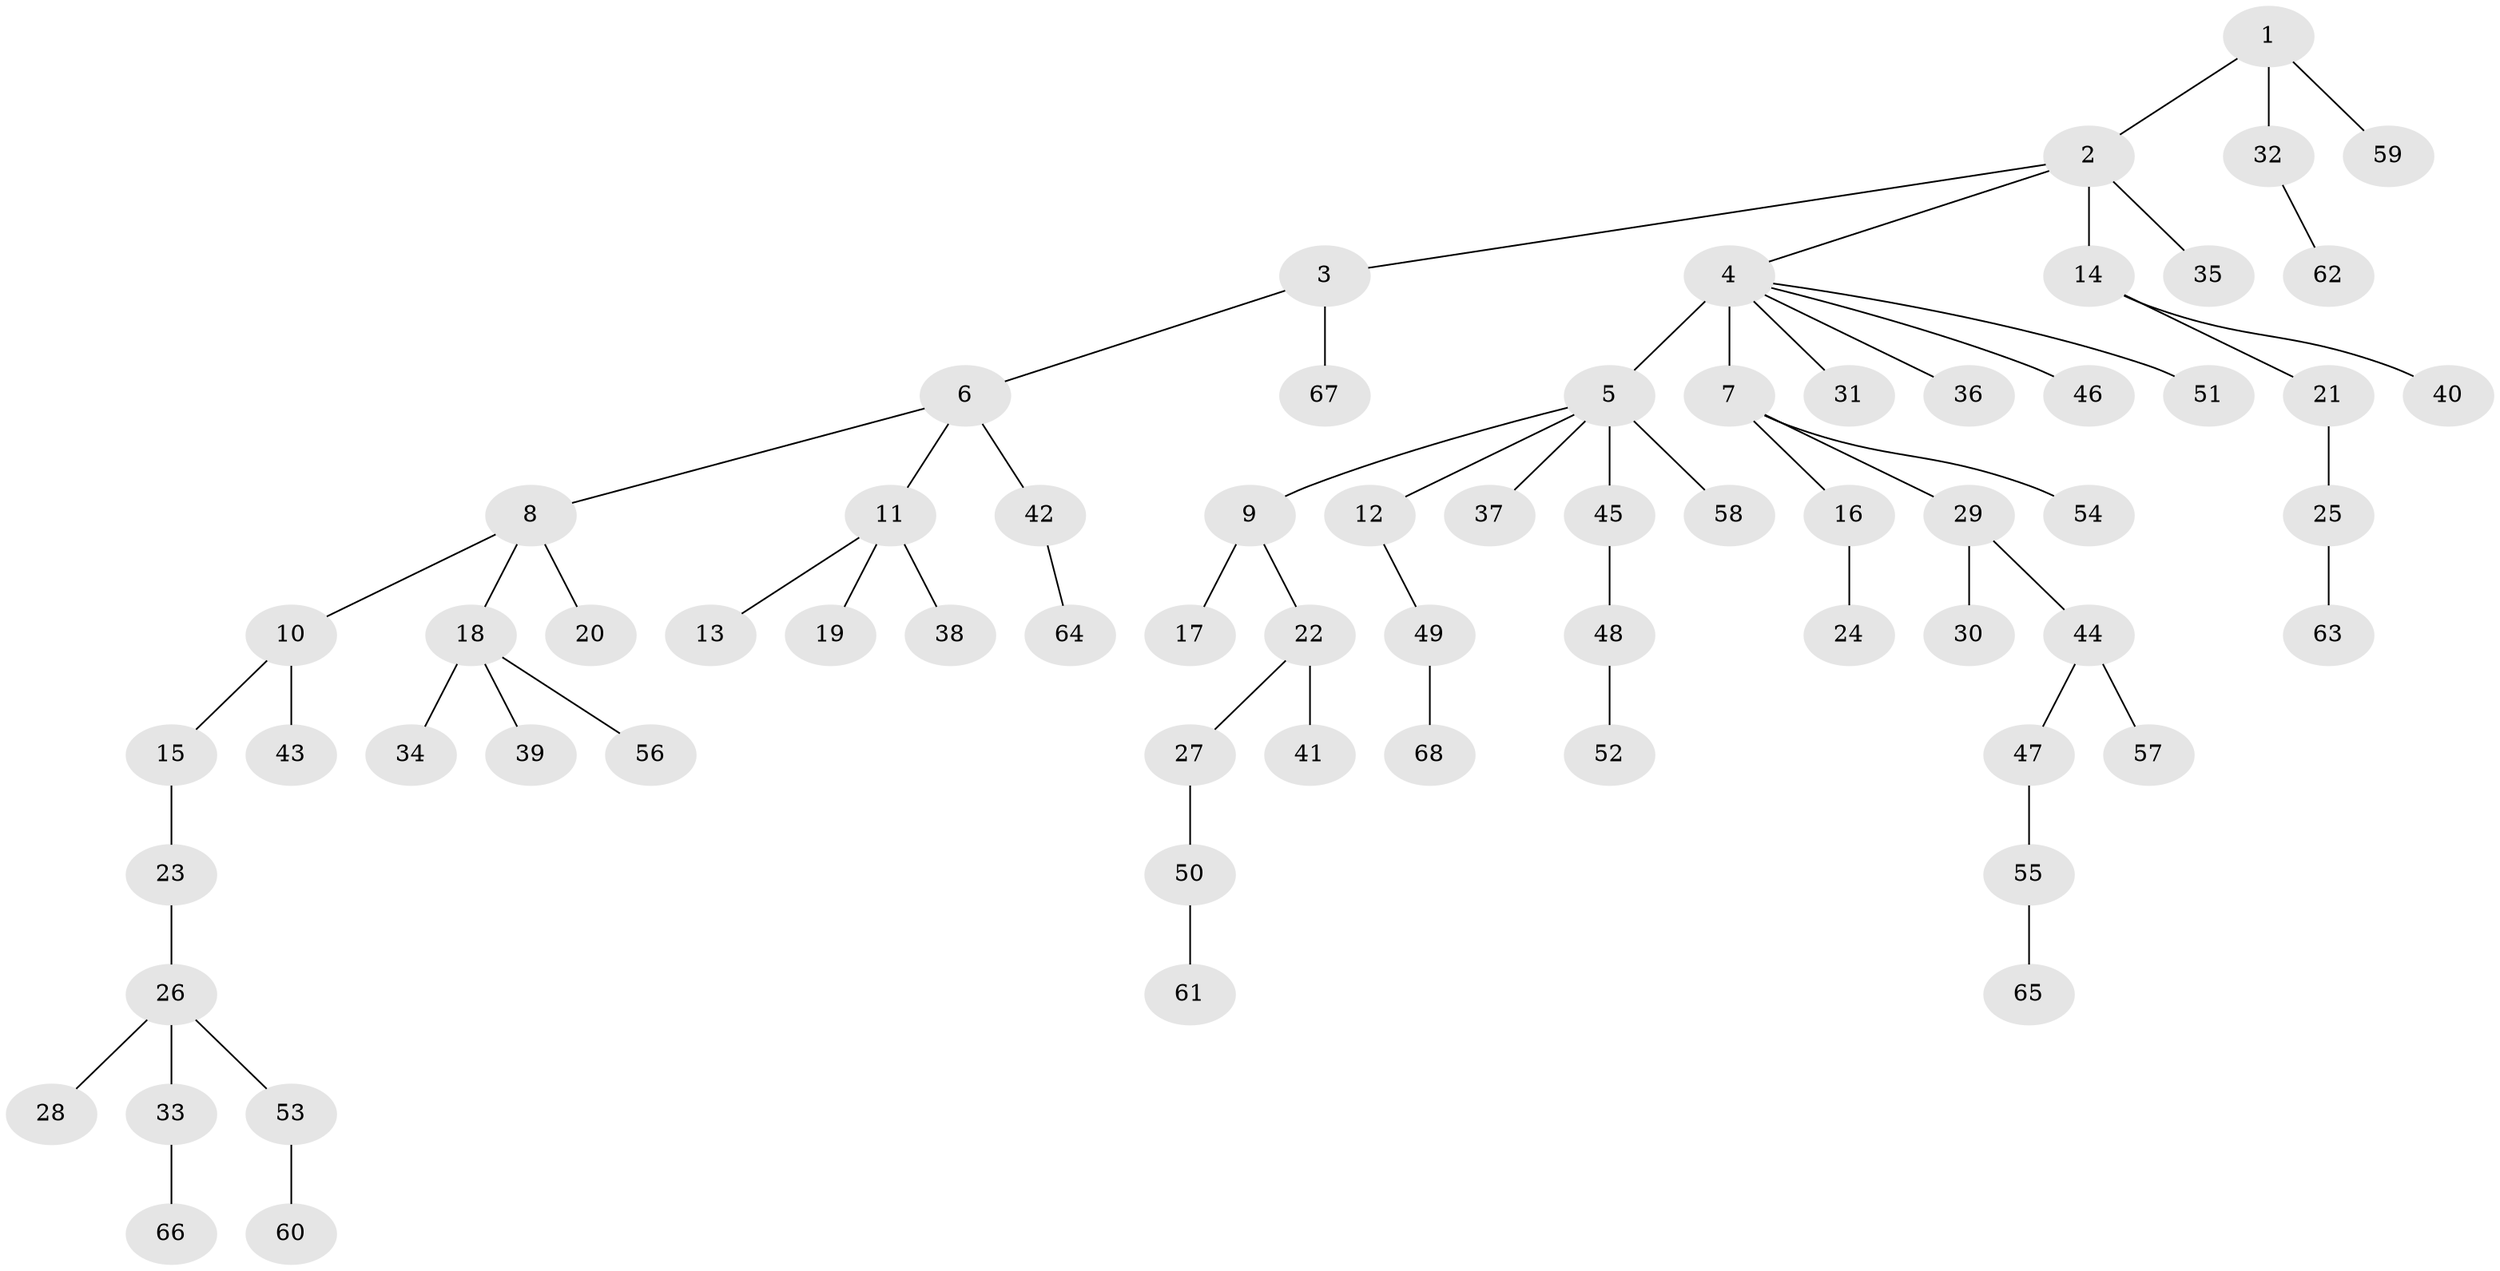 // original degree distribution, {3: 0.1111111111111111, 6: 0.014814814814814815, 4: 0.05185185185185185, 12: 0.007407407407407408, 2: 0.3037037037037037, 5: 0.037037037037037035, 1: 0.4740740740740741}
// Generated by graph-tools (version 1.1) at 2025/36/03/09/25 02:36:30]
// undirected, 68 vertices, 67 edges
graph export_dot {
graph [start="1"]
  node [color=gray90,style=filled];
  1;
  2;
  3;
  4;
  5;
  6;
  7;
  8;
  9;
  10;
  11;
  12;
  13;
  14;
  15;
  16;
  17;
  18;
  19;
  20;
  21;
  22;
  23;
  24;
  25;
  26;
  27;
  28;
  29;
  30;
  31;
  32;
  33;
  34;
  35;
  36;
  37;
  38;
  39;
  40;
  41;
  42;
  43;
  44;
  45;
  46;
  47;
  48;
  49;
  50;
  51;
  52;
  53;
  54;
  55;
  56;
  57;
  58;
  59;
  60;
  61;
  62;
  63;
  64;
  65;
  66;
  67;
  68;
  1 -- 2 [weight=1.0];
  1 -- 32 [weight=1.0];
  1 -- 59 [weight=1.0];
  2 -- 3 [weight=1.0];
  2 -- 4 [weight=1.0];
  2 -- 14 [weight=1.0];
  2 -- 35 [weight=1.0];
  3 -- 6 [weight=1.0];
  3 -- 67 [weight=1.0];
  4 -- 5 [weight=5.0];
  4 -- 7 [weight=1.0];
  4 -- 31 [weight=1.0];
  4 -- 36 [weight=1.0];
  4 -- 46 [weight=1.0];
  4 -- 51 [weight=1.0];
  5 -- 9 [weight=1.0];
  5 -- 12 [weight=1.0];
  5 -- 37 [weight=1.0];
  5 -- 45 [weight=1.0];
  5 -- 58 [weight=1.0];
  6 -- 8 [weight=1.0];
  6 -- 11 [weight=1.0];
  6 -- 42 [weight=1.0];
  7 -- 16 [weight=1.0];
  7 -- 29 [weight=1.0];
  7 -- 54 [weight=1.0];
  8 -- 10 [weight=1.0];
  8 -- 18 [weight=1.0];
  8 -- 20 [weight=1.0];
  9 -- 17 [weight=1.0];
  9 -- 22 [weight=1.0];
  10 -- 15 [weight=1.0];
  10 -- 43 [weight=1.0];
  11 -- 13 [weight=1.0];
  11 -- 19 [weight=1.0];
  11 -- 38 [weight=1.0];
  12 -- 49 [weight=1.0];
  14 -- 21 [weight=1.0];
  14 -- 40 [weight=1.0];
  15 -- 23 [weight=1.0];
  16 -- 24 [weight=1.0];
  18 -- 34 [weight=1.0];
  18 -- 39 [weight=1.0];
  18 -- 56 [weight=1.0];
  21 -- 25 [weight=1.0];
  22 -- 27 [weight=1.0];
  22 -- 41 [weight=1.0];
  23 -- 26 [weight=1.0];
  25 -- 63 [weight=1.0];
  26 -- 28 [weight=1.0];
  26 -- 33 [weight=1.0];
  26 -- 53 [weight=1.0];
  27 -- 50 [weight=1.0];
  29 -- 30 [weight=1.0];
  29 -- 44 [weight=1.0];
  32 -- 62 [weight=1.0];
  33 -- 66 [weight=1.0];
  42 -- 64 [weight=1.0];
  44 -- 47 [weight=1.0];
  44 -- 57 [weight=1.0];
  45 -- 48 [weight=1.0];
  47 -- 55 [weight=1.0];
  48 -- 52 [weight=3.0];
  49 -- 68 [weight=1.0];
  50 -- 61 [weight=1.0];
  53 -- 60 [weight=1.0];
  55 -- 65 [weight=1.0];
}
